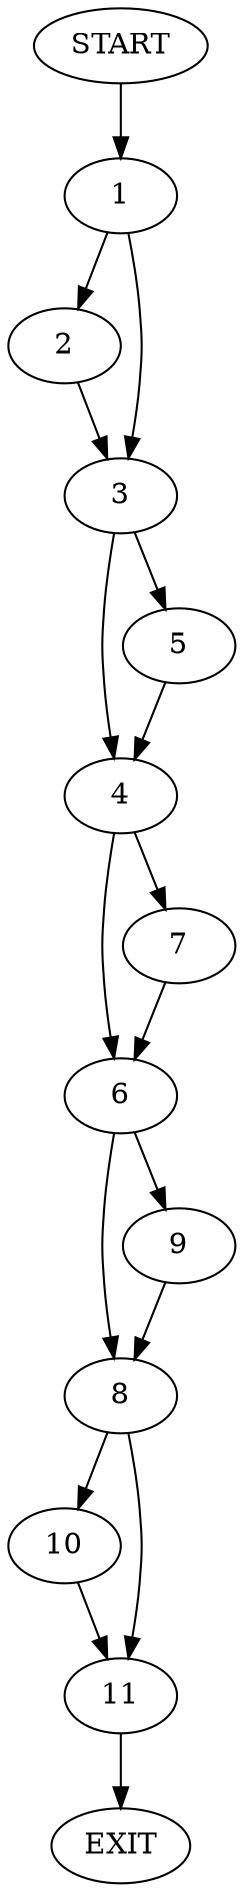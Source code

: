 digraph {
0 [label="START"]
12 [label="EXIT"]
0 -> 1
1 -> 2
1 -> 3
3 -> 4
3 -> 5
2 -> 3
4 -> 6
4 -> 7
5 -> 4
7 -> 6
6 -> 8
6 -> 9
8 -> 10
8 -> 11
9 -> 8
11 -> 12
10 -> 11
}
